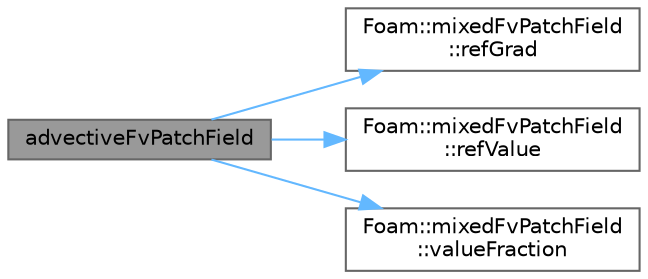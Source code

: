 digraph "advectiveFvPatchField"
{
 // LATEX_PDF_SIZE
  bgcolor="transparent";
  edge [fontname=Helvetica,fontsize=10,labelfontname=Helvetica,labelfontsize=10];
  node [fontname=Helvetica,fontsize=10,shape=box,height=0.2,width=0.4];
  rankdir="LR";
  Node1 [id="Node000001",label="advectiveFvPatchField",height=0.2,width=0.4,color="gray40", fillcolor="grey60", style="filled", fontcolor="black",tooltip=" "];
  Node1 -> Node2 [id="edge1_Node000001_Node000002",color="steelblue1",style="solid",tooltip=" "];
  Node2 [id="Node000002",label="Foam::mixedFvPatchField\l::refGrad",height=0.2,width=0.4,color="grey40", fillcolor="white", style="filled",URL="$classFoam_1_1mixedFvPatchField.html#a7a478c5c5990903020a583e623cd4037",tooltip=" "];
  Node1 -> Node3 [id="edge2_Node000001_Node000003",color="steelblue1",style="solid",tooltip=" "];
  Node3 [id="Node000003",label="Foam::mixedFvPatchField\l::refValue",height=0.2,width=0.4,color="grey40", fillcolor="white", style="filled",URL="$classFoam_1_1mixedFvPatchField.html#ade3927d9cd381ce9430b9a92b53d15f9",tooltip=" "];
  Node1 -> Node4 [id="edge3_Node000001_Node000004",color="steelblue1",style="solid",tooltip=" "];
  Node4 [id="Node000004",label="Foam::mixedFvPatchField\l::valueFraction",height=0.2,width=0.4,color="grey40", fillcolor="white", style="filled",URL="$classFoam_1_1mixedFvPatchField.html#af1b290620a57969bc5d80a626132ae82",tooltip=" "];
}
